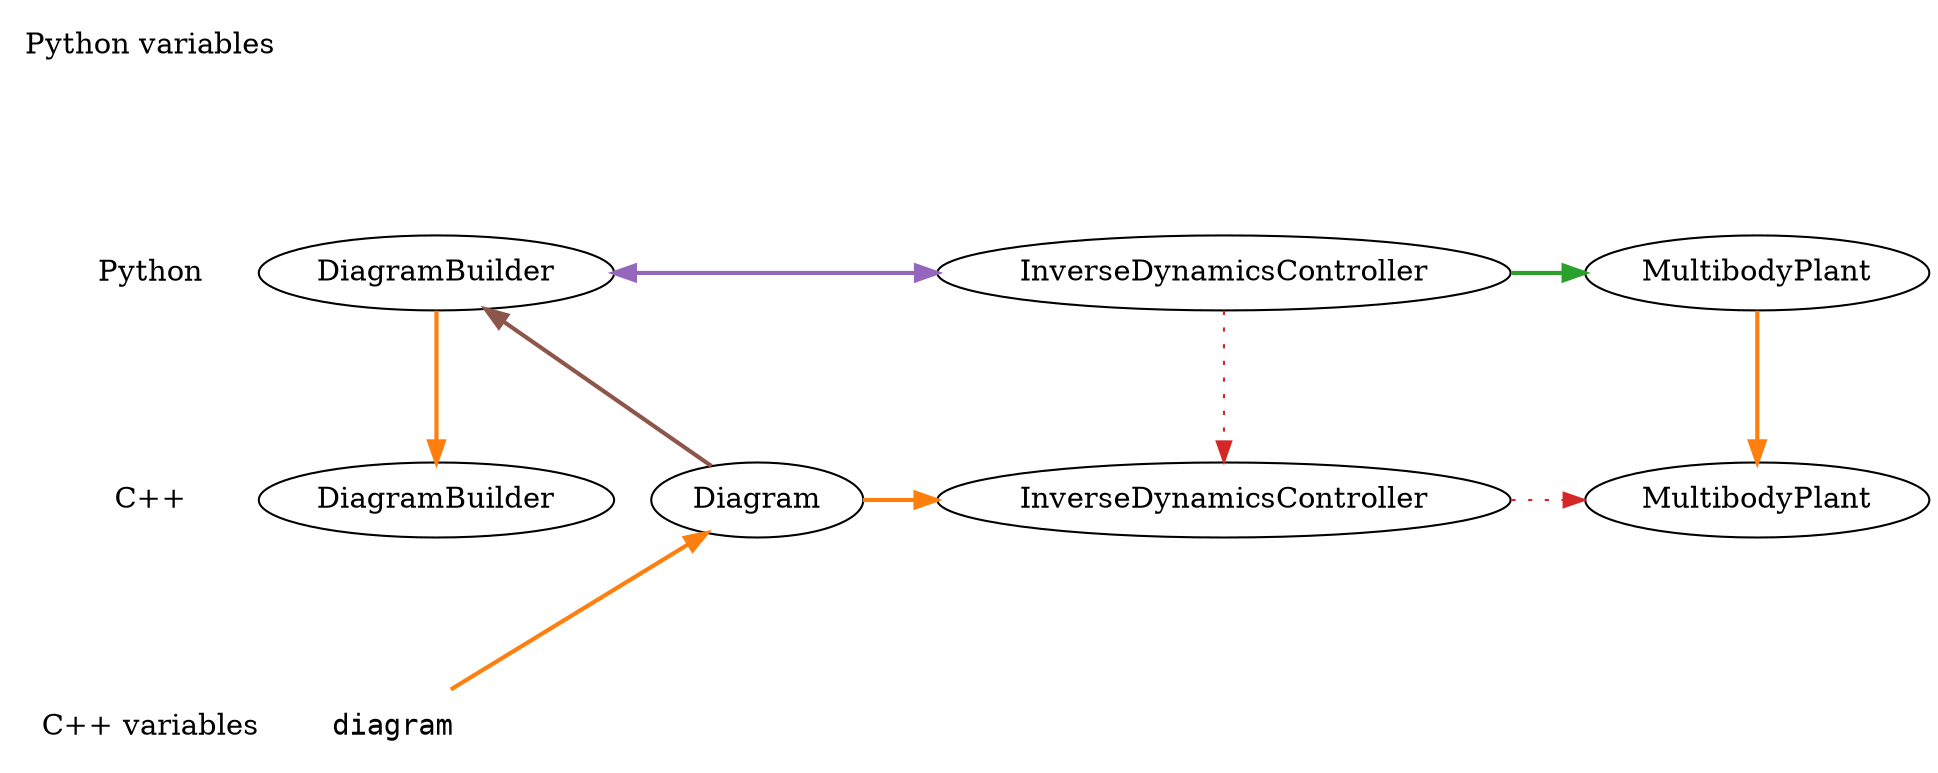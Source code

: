 digraph G {
  edge [minlen=2];
  {
    node [shape=plaintext];
    edge [style=invis];
    "Python variables" -> Python -> "C++" -> "C++ variables";
  }
  {
    node [shape=plaintext, fontname="Courier"];
    cvdiagram [label="diagram"];
  }
  
  pymbp [label="MultibodyPlant"];
  cmbp [label="MultibodyPlant"];
  pydb [label="DiagramBuilder"];
  cdb [label="DiagramBuilder"];
  pyidc [label="InverseDynamicsController"];
  cidc [label="InverseDynamicsController"];
  cdgm [label="Diagram"];
  
  { rank = same; "Python variables"; }
  { rank = same; Python; pymbp; pydb; pyidc; }
  { rank = same; "C++"; cmbp; cdb; cidc; cdgm; }
  { rank = same; "C++ variables"; cvdiagram; }
  
  {
    edge [color="#FF7F0E", style=bold];
    pymbp -> cmbp;
    pydb -> cdb;
    cdgm -> cidc;
    cvdiagram -> cdgm [constraint=false];
  }
  
  {
    edge [color="#2CA02C", style=bold, constraint=false];
    pyidc -> pymbp;
  }
  
  {
    edge [color="#9467BD", style=bold, constraint=false, dir=both];
    pyidc -> pydb;
  }
  
  {
    edge [color="#D62728", style=dotted];
    pyidc -> cidc;
    cidc -> cmbp;
  }
  
  {
    edge [color="#8C564B", style=bold, constraint=false, dir=back];
    pydb -> cdgm;
  }
}
